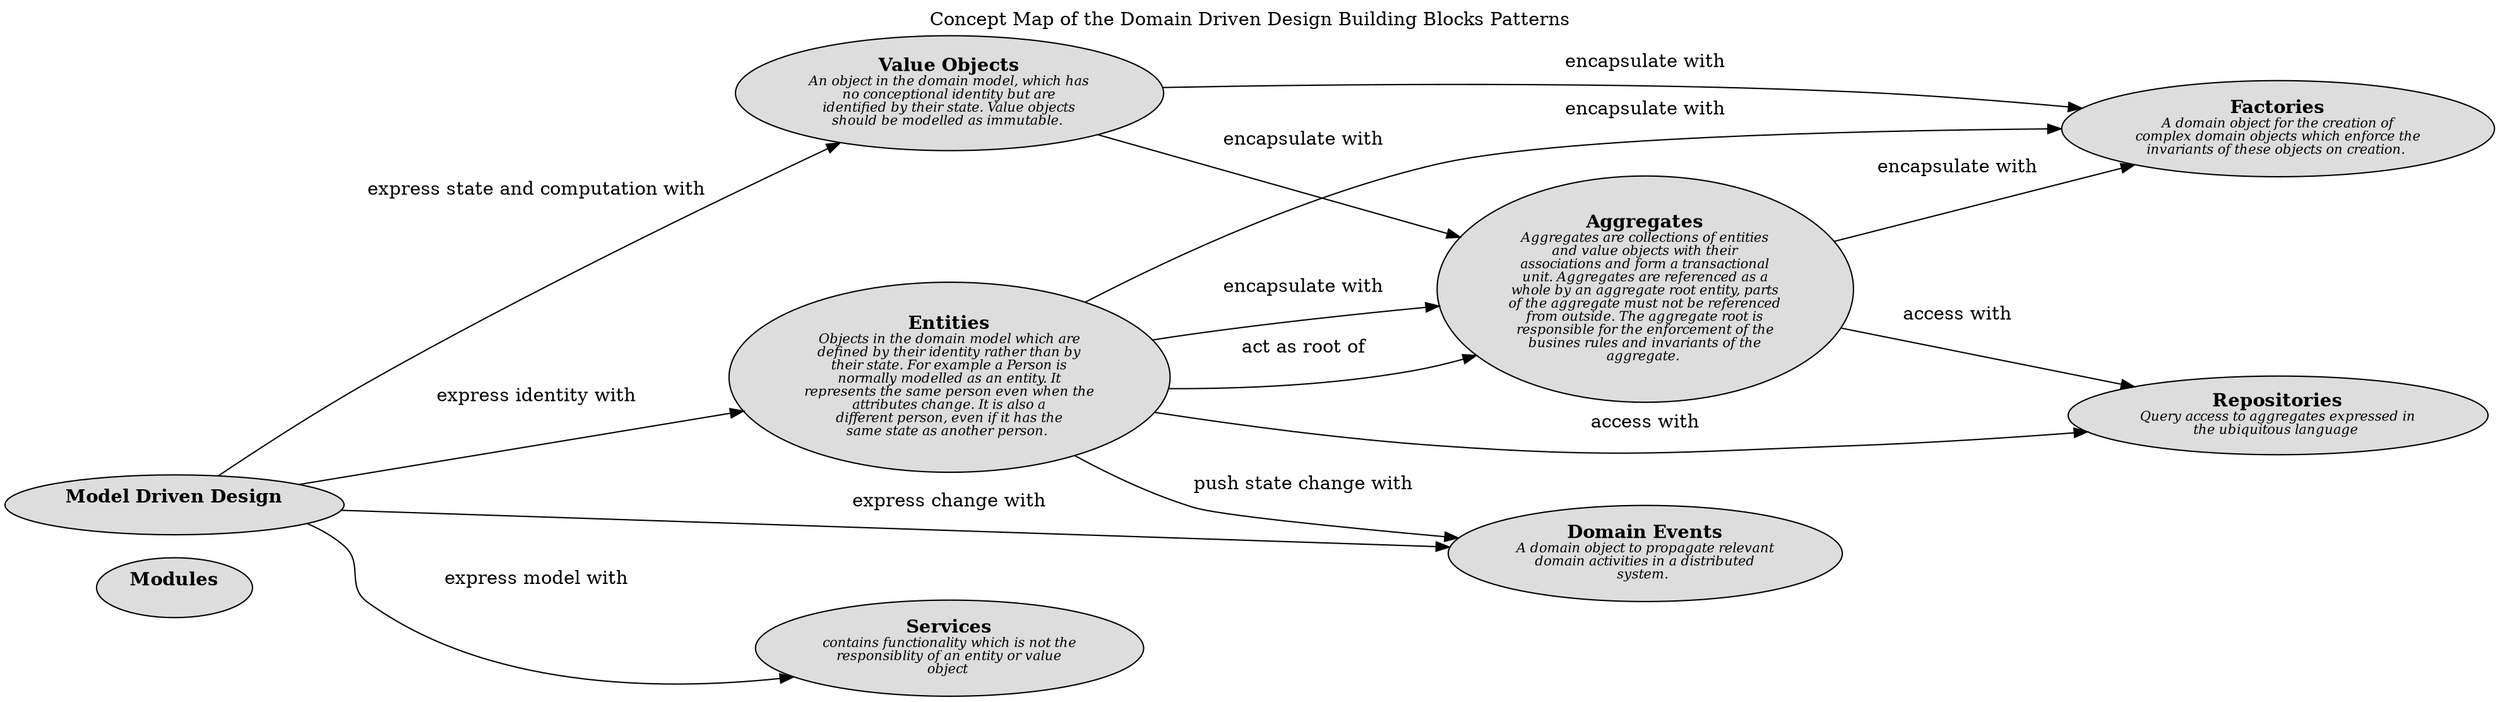 digraph "Concept Map of the Domain Driven Design Building Blocks Patterns" {
  labelloc= "t"
  label="Concept Map of the Domain Driven Design Building Blocks Patterns"
  rankdir="LR"

  layout=dot
software_development_domain_driven_design_building_blocks__c_modules [shape=ellipse style=filled fillcolor="#dddddd" label=<<B>Modules</B><BR/><FONT POINT-SIZE="10"><I> </I></FONT>>]
software_development_domain_driven_design_building_blocks__c_value_objects [shape=ellipse style=filled fillcolor="#dddddd" label=<<B>Value Objects</B><BR/><FONT POINT-SIZE="10"><I>An object in the domain model, which has<BR/>no conceptional identity but are<BR/>identified by their state. Value objects<BR/>should be modelled as immutable. </I></FONT>>]
software_development_domain_driven_design_building_blocks__c_repositories [shape=ellipse style=filled fillcolor="#dddddd" label=<<B>Repositories</B><BR/><FONT POINT-SIZE="10"><I>Query access to aggregates expressed in<BR/>the ubiquitous language </I></FONT>>]
software_development_domain_driven_design_modelling__c_model_driven_design [shape=ellipse style=filled fillcolor="#dddddd" label=<<B>Model Driven Design</B><BR/><FONT POINT-SIZE="10"><I> </I></FONT>>]
software_development_domain_driven_design_building_blocks__c_services [shape=ellipse style=filled fillcolor="#dddddd" label=<<B>Services</B><BR/><FONT POINT-SIZE="10"><I>contains functionality which is not the<BR/>responsiblity of an entity or value<BR/>object </I></FONT>>]
software_development_domain_driven_design_building_blocks__c_entities [shape=ellipse style=filled fillcolor="#dddddd" label=<<B>Entities</B><BR/><FONT POINT-SIZE="10"><I>Objects in the domain model which are<BR/>defined by their identity rather than by<BR/>their state. For example a Person is<BR/>normally modelled as an entity. It<BR/>represents the same person even when the<BR/>attributes change. It is also a<BR/>different person, even if it has the<BR/>same state as another person. </I></FONT>>]
software_development_domain_driven_design_building_blocks__c_domain_events [shape=ellipse style=filled fillcolor="#dddddd" label=<<B>Domain Events</B><BR/><FONT POINT-SIZE="10"><I>A domain object to propagate relevant<BR/>domain activities in a distributed<BR/>system. </I></FONT>>]
software_development_domain_driven_design_building_blocks__c_factories [shape=ellipse style=filled fillcolor="#dddddd" label=<<B>Factories</B><BR/><FONT POINT-SIZE="10"><I>A domain object for the creation of<BR/>complex domain objects which enforce the<BR/>invariants of these objects on creation. </I></FONT>>]
software_development_domain_driven_design_building_blocks__c_aggregates [shape=ellipse style=filled fillcolor="#dddddd" label=<<B>Aggregates</B><BR/><FONT POINT-SIZE="10"><I>Aggregates are collections of entities<BR/>and value objects with their<BR/>associations and form a transactional<BR/>unit. Aggregates are referenced as a<BR/>whole by an aggregate root entity, parts<BR/>of the aggregate must not be referenced<BR/>from outside. The aggregate root is<BR/>responsible for the enforcement of the<BR/>busines rules and invariants of the<BR/>aggregate. </I></FONT>>]
 
software_development_domain_driven_design_building_blocks__c_entities -> software_development_domain_driven_design_building_blocks__c_aggregates [label=<encapsulate with<BR/><FONT POINT-SIZE="10"><I> </I></FONT>>]
software_development_domain_driven_design_building_blocks__c_value_objects -> software_development_domain_driven_design_building_blocks__c_aggregates [label=<encapsulate with<BR/><FONT POINT-SIZE="10"><I> </I></FONT>>]
software_development_domain_driven_design_building_blocks__c_entities -> software_development_domain_driven_design_building_blocks__c_domain_events [label=<push state change with<BR/><FONT POINT-SIZE="10"><I> </I></FONT>>]
software_development_domain_driven_design_building_blocks__c_entities -> software_development_domain_driven_design_building_blocks__c_repositories [label=<access with<BR/><FONT POINT-SIZE="10"><I> </I></FONT>>]
software_development_domain_driven_design_building_blocks__c_aggregates -> software_development_domain_driven_design_building_blocks__c_repositories [label=<access with<BR/><FONT POINT-SIZE="10"><I> </I></FONT>>]
software_development_domain_driven_design_building_blocks__c_value_objects -> software_development_domain_driven_design_building_blocks__c_factories [label=<encapsulate with<BR/><FONT POINT-SIZE="10"><I> </I></FONT>>]
software_development_domain_driven_design_building_blocks__c_entities -> software_development_domain_driven_design_building_blocks__c_aggregates [label=<act as root of<BR/><FONT POINT-SIZE="10"><I> </I></FONT>>]
software_development_domain_driven_design_modelling__c_model_driven_design -> software_development_domain_driven_design_building_blocks__c_domain_events [label=<express change with<BR/><FONT POINT-SIZE="10"><I> </I></FONT>>]
software_development_domain_driven_design_building_blocks__c_entities -> software_development_domain_driven_design_building_blocks__c_factories [label=<encapsulate with<BR/><FONT POINT-SIZE="10"><I> </I></FONT>>]
software_development_domain_driven_design_modelling__c_model_driven_design -> software_development_domain_driven_design_building_blocks__c_services [label=<express model with<BR/><FONT POINT-SIZE="10"><I> </I></FONT>>]
software_development_domain_driven_design_modelling__c_model_driven_design -> software_development_domain_driven_design_building_blocks__c_value_objects [label=<express state and computation with<BR/><FONT POINT-SIZE="10"><I> </I></FONT>>]
software_development_domain_driven_design_modelling__c_model_driven_design -> software_development_domain_driven_design_building_blocks__c_entities [label=<express identity with<BR/><FONT POINT-SIZE="10"><I> </I></FONT>>]
software_development_domain_driven_design_building_blocks__c_aggregates -> software_development_domain_driven_design_building_blocks__c_factories [label=<encapsulate with<BR/><FONT POINT-SIZE="10"><I> </I></FONT>>]
 
}

// (generated by Overarch with template views/view.dot.cmb)
